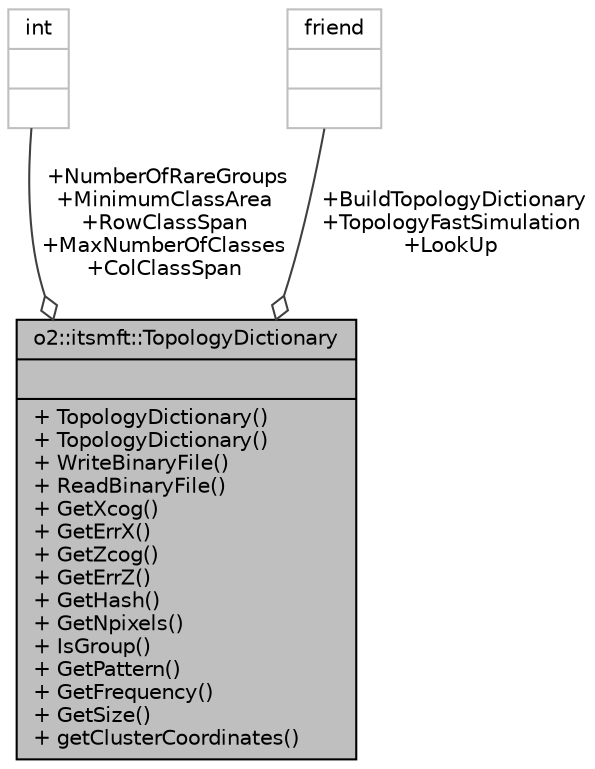 digraph "o2::itsmft::TopologyDictionary"
{
 // INTERACTIVE_SVG=YES
  bgcolor="transparent";
  edge [fontname="Helvetica",fontsize="10",labelfontname="Helvetica",labelfontsize="10"];
  node [fontname="Helvetica",fontsize="10",shape=record];
  Node1 [label="{o2::itsmft::TopologyDictionary\n||+ TopologyDictionary()\l+ TopologyDictionary()\l+ WriteBinaryFile()\l+ ReadBinaryFile()\l+ GetXcog()\l+ GetErrX()\l+ GetZcog()\l+ GetErrZ()\l+ GetHash()\l+ GetNpixels()\l+ IsGroup()\l+ GetPattern()\l+ GetFrequency()\l+ GetSize()\l+ getClusterCoordinates()\l}",height=0.2,width=0.4,color="black", fillcolor="grey75", style="filled", fontcolor="black"];
  Node2 -> Node1 [color="grey25",fontsize="10",style="solid",label=" +NumberOfRareGroups\n+MinimumClassArea\n+RowClassSpan\n+MaxNumberOfClasses\n+ColClassSpan" ,arrowhead="odiamond",fontname="Helvetica"];
  Node2 [label="{int\n||}",height=0.2,width=0.4,color="grey75"];
  Node3 -> Node1 [color="grey25",fontsize="10",style="solid",label=" +BuildTopologyDictionary\n+TopologyFastSimulation\n+LookUp" ,arrowhead="odiamond",fontname="Helvetica"];
  Node3 [label="{friend\n||}",height=0.2,width=0.4,color="grey75"];
}
